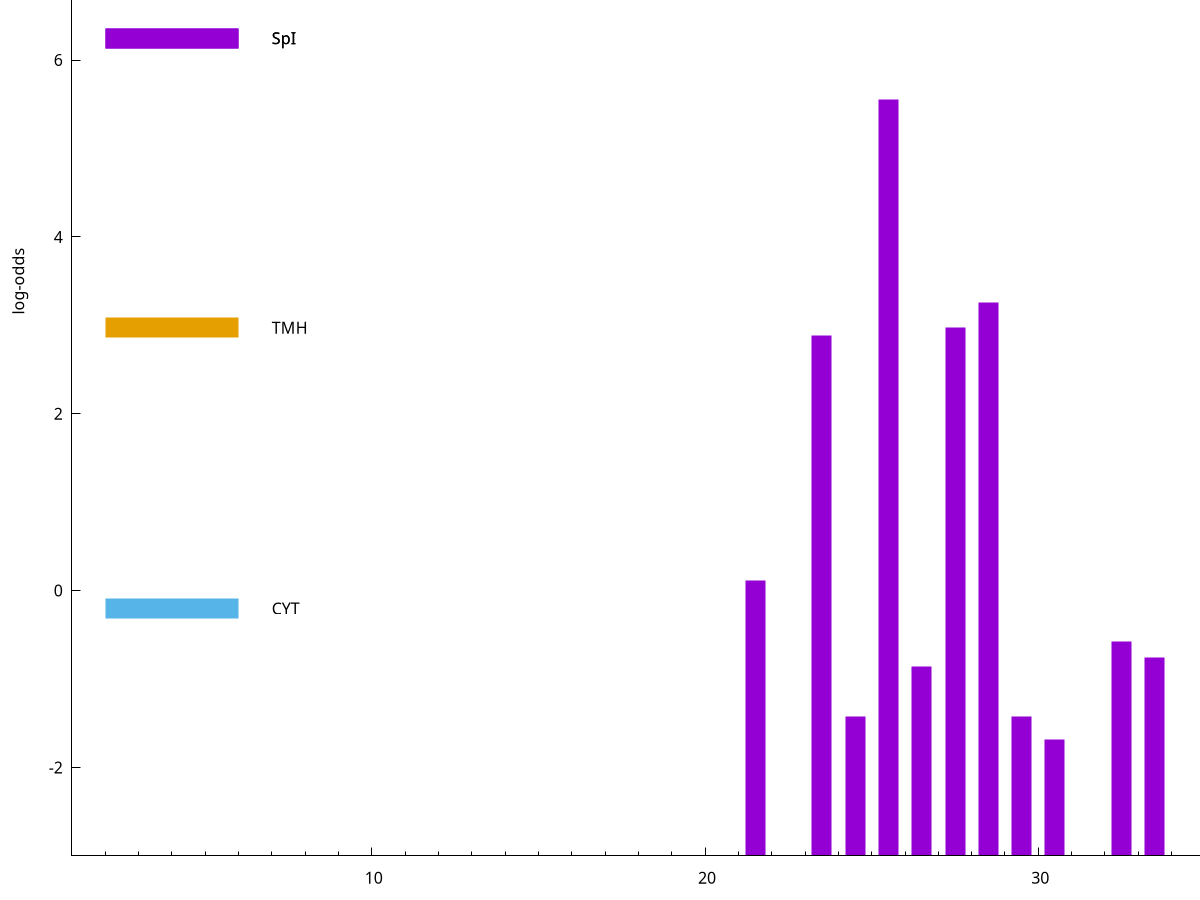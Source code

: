 set title "LipoP predictions for SRR3467249.gff"
set size 2., 1.4
set xrange [1:70] 
set mxtics 10
set yrange [-3:10]
set y2range [0:13]
set ylabel "log-odds"
set term postscript eps color solid "Helvetica" 30
set output "SRR3467249.gff167.eps"
set arrow from 2,6.2467 to 6,6.2467 nohead lt 1 lw 20
set label "SpI" at 7,6.2467
set arrow from 2,2.97292 to 6,2.97292 nohead lt 4 lw 20
set label "TMH" at 7,2.97292
set arrow from 2,-0.200913 to 6,-0.200913 nohead lt 3 lw 20
set label "CYT" at 7,-0.200913
set arrow from 2,6.2467 to 6,6.2467 nohead lt 1 lw 20
set label "SpI" at 7,6.2467
# NOTE: The scores below are the log-odds scores with the threshold
# NOTE: subtracted (a hack to make gnuplot make the histogram all
# NOTE: look nice).
plot "-" axes x1y2 title "" with impulses lt 1 lw 20
25.500000 8.553900
28.500000 6.260920
27.500000 5.975130
23.500000 5.889220
21.500000 3.117047
32.500000 2.428102
33.500000 2.238922
26.500000 2.139847
29.500000 1.579010
24.500000 1.571280
30.500000 1.318470
e
exit
